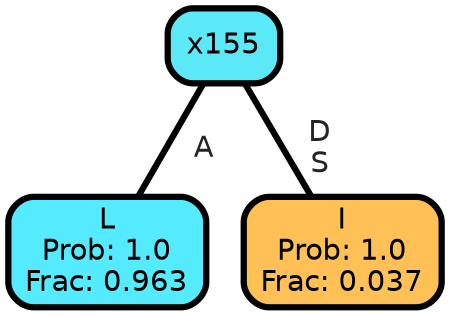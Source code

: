 graph Tree {
node [shape=box, style="filled, rounded",color="black",penwidth="3",fontcolor="black",                 fontname=helvetica] ;
graph [ranksep="0 equally", splines=straight,                 bgcolor=transparent, dpi=200] ;
edge [fontname=helvetica, fontweight=bold,fontcolor=grey14,color=black] ;
0 [label="L
Prob: 1.0
Frac: 0.963", fillcolor="#55ebff"] ;
1 [label="x155", fillcolor="#5be9f8"] ;
2 [label="I
Prob: 1.0
Frac: 0.037", fillcolor="#ffc155"] ;
1 -- 0 [label=" A",penwidth=3] ;
1 -- 2 [label=" D\n S",penwidth=3] ;
{rank = same;}}